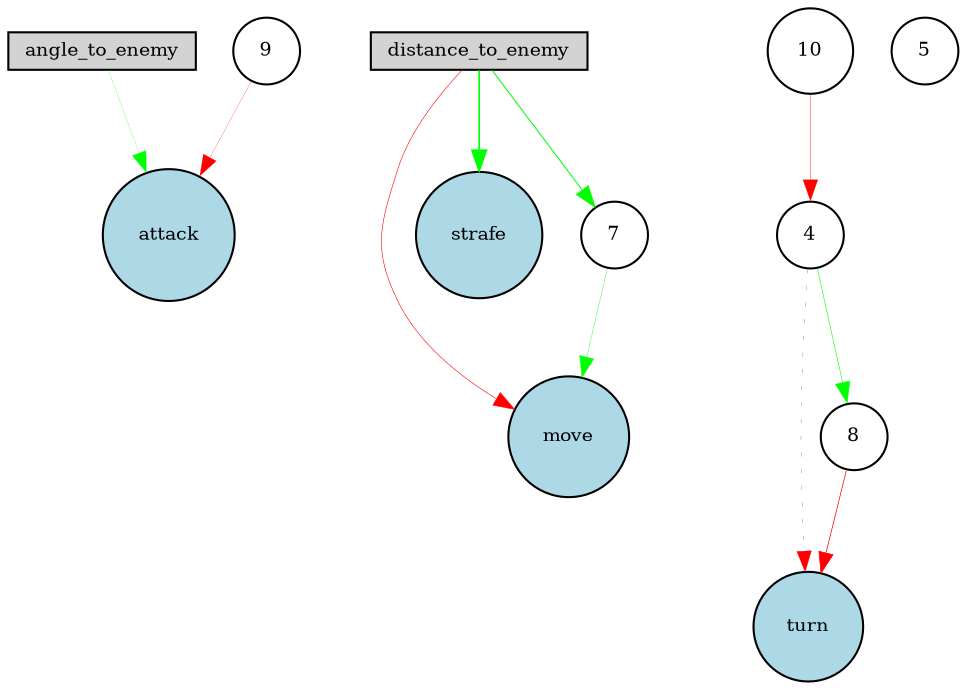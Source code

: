 digraph {
	node [fontsize=9 height=0.2 shape=circle width=0.2]
	angle_to_enemy [fillcolor=lightgray shape=box style=filled]
	distance_to_enemy [fillcolor=lightgray shape=box style=filled]
	move [fillcolor=lightblue style=filled]
	strafe [fillcolor=lightblue style=filled]
	turn [fillcolor=lightblue style=filled]
	attack [fillcolor=lightblue style=filled]
	4 [fillcolor=white style=filled]
	5 [fillcolor=white style=filled]
	7 [fillcolor=white style=filled]
	8 [fillcolor=white style=filled]
	9 [fillcolor=white style=filled]
	10 [fillcolor=white style=filled]
		distance_to_enemy -> strafe [color=green penwidth=0.798439970104 style=solid]
		7 -> move [color=green penwidth=0.178995150363 style=solid]
		10 -> 4 [color=red penwidth=0.181157323335 style=solid]
		4 -> 8 [color=green penwidth=0.273386273748 style=solid]
		angle_to_enemy -> attack [color=green penwidth=0.114304516511 style=solid]
		9 -> attack [color=red penwidth=0.114454392469 style=solid]
		8 -> turn [color=red penwidth=0.343004638141 style=solid]
		4 -> turn [color=red penwidth=0.150659727603 style=dotted]
		distance_to_enemy -> 7 [color=green penwidth=0.484162150132 style=solid]
		distance_to_enemy -> move [color=red penwidth=0.281574096973 style=solid]
}
